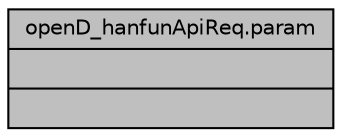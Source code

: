 digraph "openD_hanfunApiReq.param"
{
  edge [fontname="Helvetica",fontsize="10",labelfontname="Helvetica",labelfontsize="10"];
  node [fontname="Helvetica",fontsize="10",shape=record];
  Node3 [label="{openD_hanfunApiReq.param\n||}",height=0.2,width=0.4,color="black", fillcolor="grey75", style="filled", fontcolor="black"];
}
